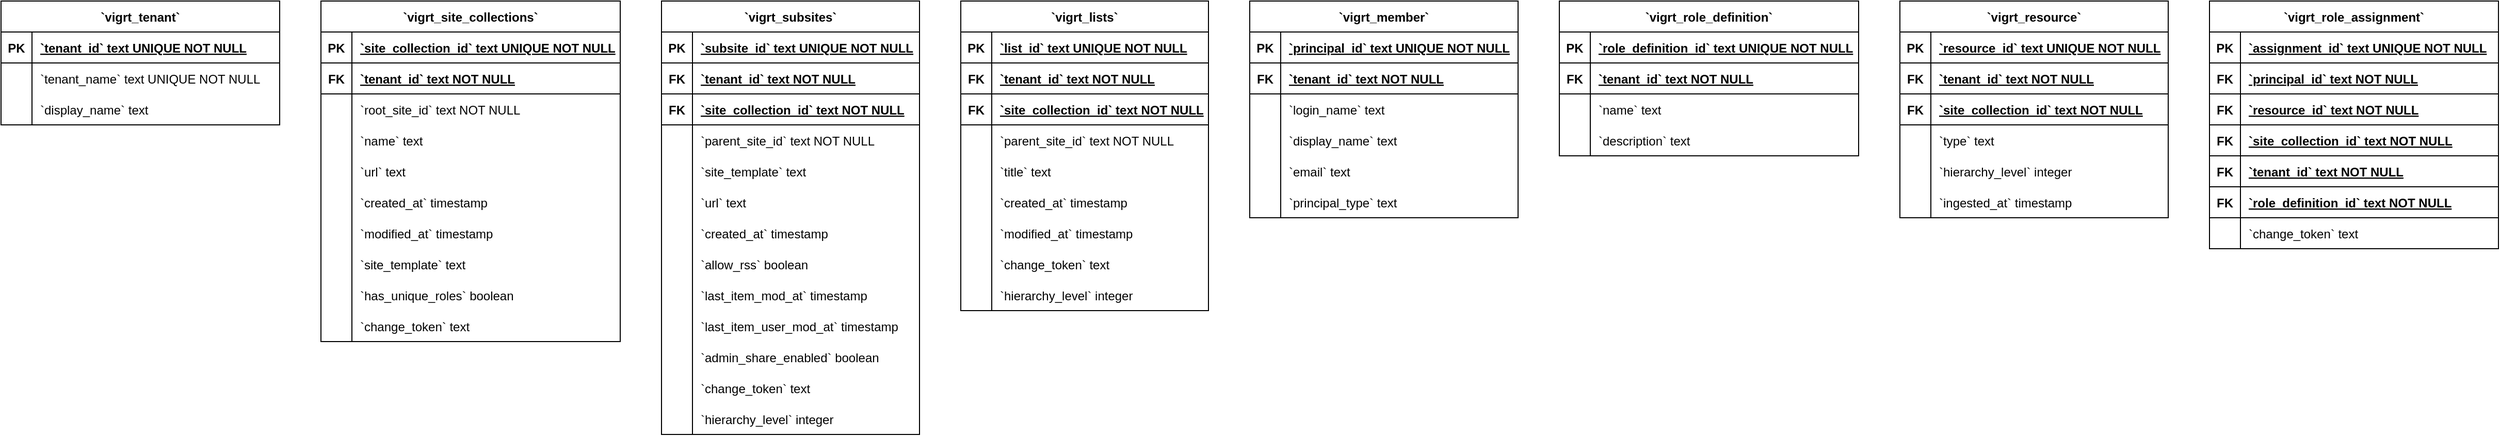 <mxfile version="26.2.14">
  <diagram name="Page-1" id="5TL2Iu8hHKP0Xr8N6Fpw">
    <mxGraphModel grid="1" page="1" gridSize="10" guides="1" tooltips="1" connect="1" arrows="1" fold="1" pageScale="1" pageWidth="850" pageHeight="1100" math="0" shadow="0">
      <root>
        <mxCell id="0" />
        <mxCell id="1" parent="0" />
        <mxCell id="I-fMSqEDQPQUrHIoxO1d-1" value="`vigrt_tenant`" style="shape=table;startSize=30;container=1;collapsible=1;childLayout=tableLayout;fixedRows=1;rowLines=0;fontStyle=1;align=center;resizeLast=1;" vertex="1" parent="1">
          <mxGeometry x="-800" y="-420" width="270" height="120" as="geometry" />
        </mxCell>
        <mxCell id="I-fMSqEDQPQUrHIoxO1d-2" value="" style="shape=tableRow;horizontal=0;startSize=0;swimlaneHead=0;swimlaneBody=0;fillColor=none;collapsible=0;dropTarget=0;points=[[0,0.5],[1,0.5]];portConstraint=eastwest;strokeColor=inherit;top=0;left=0;right=0;bottom=1;" vertex="1" parent="I-fMSqEDQPQUrHIoxO1d-1">
          <mxGeometry y="30" width="270" height="30" as="geometry" />
        </mxCell>
        <mxCell id="I-fMSqEDQPQUrHIoxO1d-3" value="PK" style="shape=partialRectangle;overflow=hidden;connectable=0;fillColor=none;strokeColor=inherit;top=0;left=0;bottom=0;right=0;fontStyle=1;" vertex="1" parent="I-fMSqEDQPQUrHIoxO1d-2">
          <mxGeometry width="30" height="30" as="geometry">
            <mxRectangle width="30" height="30" as="alternateBounds" />
          </mxGeometry>
        </mxCell>
        <mxCell id="I-fMSqEDQPQUrHIoxO1d-4" value="`tenant_id` text UNIQUE  NOT NULL" style="shape=partialRectangle;overflow=hidden;connectable=0;fillColor=none;align=left;strokeColor=inherit;top=0;left=0;bottom=0;right=0;spacingLeft=6;fontStyle=5;" vertex="1" parent="I-fMSqEDQPQUrHIoxO1d-2">
          <mxGeometry x="30" width="240" height="30" as="geometry">
            <mxRectangle width="240" height="30" as="alternateBounds" />
          </mxGeometry>
        </mxCell>
        <mxCell id="I-fMSqEDQPQUrHIoxO1d-5" value="" style="shape=tableRow;horizontal=0;startSize=0;swimlaneHead=0;swimlaneBody=0;fillColor=none;collapsible=0;dropTarget=0;points=[[0,0.5],[1,0.5]];portConstraint=eastwest;strokeColor=inherit;top=0;left=0;right=0;bottom=0;" vertex="1" parent="I-fMSqEDQPQUrHIoxO1d-1">
          <mxGeometry y="60" width="270" height="30" as="geometry" />
        </mxCell>
        <mxCell id="I-fMSqEDQPQUrHIoxO1d-6" value="" style="shape=partialRectangle;overflow=hidden;connectable=0;fillColor=none;strokeColor=inherit;top=0;left=0;bottom=0;right=0;" vertex="1" parent="I-fMSqEDQPQUrHIoxO1d-5">
          <mxGeometry width="30" height="30" as="geometry">
            <mxRectangle width="30" height="30" as="alternateBounds" />
          </mxGeometry>
        </mxCell>
        <mxCell id="I-fMSqEDQPQUrHIoxO1d-7" value="`tenant_name` text UNIQUE NOT NULL" style="shape=partialRectangle;overflow=hidden;connectable=0;fillColor=none;align=left;strokeColor=inherit;top=0;left=0;bottom=0;right=0;spacingLeft=6;" vertex="1" parent="I-fMSqEDQPQUrHIoxO1d-5">
          <mxGeometry x="30" width="240" height="30" as="geometry">
            <mxRectangle width="240" height="30" as="alternateBounds" />
          </mxGeometry>
        </mxCell>
        <mxCell id="I-fMSqEDQPQUrHIoxO1d-8" value="" style="shape=tableRow;horizontal=0;startSize=0;swimlaneHead=0;swimlaneBody=0;fillColor=none;collapsible=0;dropTarget=0;points=[[0,0.5],[1,0.5]];portConstraint=eastwest;strokeColor=inherit;top=0;left=0;right=0;bottom=0;" vertex="1" parent="I-fMSqEDQPQUrHIoxO1d-1">
          <mxGeometry y="90" width="270" height="30" as="geometry" />
        </mxCell>
        <mxCell id="I-fMSqEDQPQUrHIoxO1d-9" value="" style="shape=partialRectangle;overflow=hidden;connectable=0;fillColor=none;strokeColor=inherit;top=0;left=0;bottom=0;right=0;" vertex="1" parent="I-fMSqEDQPQUrHIoxO1d-8">
          <mxGeometry width="30" height="30" as="geometry">
            <mxRectangle width="30" height="30" as="alternateBounds" />
          </mxGeometry>
        </mxCell>
        <mxCell id="I-fMSqEDQPQUrHIoxO1d-10" value="`display_name` text" style="shape=partialRectangle;overflow=hidden;connectable=0;fillColor=none;align=left;strokeColor=inherit;top=0;left=0;bottom=0;right=0;spacingLeft=6;" vertex="1" parent="I-fMSqEDQPQUrHIoxO1d-8">
          <mxGeometry x="30" width="240" height="30" as="geometry">
            <mxRectangle width="240" height="30" as="alternateBounds" />
          </mxGeometry>
        </mxCell>
        <mxCell id="I-fMSqEDQPQUrHIoxO1d-11" value="`vigrt_site_collections`" style="shape=table;startSize=30;container=1;collapsible=1;childLayout=tableLayout;fixedRows=1;rowLines=0;fontStyle=1;align=center;resizeLast=1;" vertex="1" parent="1">
          <mxGeometry x="-490" y="-420" width="290" height="330" as="geometry" />
        </mxCell>
        <mxCell id="I-fMSqEDQPQUrHIoxO1d-12" value="" style="shape=tableRow;horizontal=0;startSize=0;swimlaneHead=0;swimlaneBody=0;fillColor=none;collapsible=0;dropTarget=0;points=[[0,0.5],[1,0.5]];portConstraint=eastwest;strokeColor=inherit;top=0;left=0;right=0;bottom=1;" vertex="1" parent="I-fMSqEDQPQUrHIoxO1d-11">
          <mxGeometry y="30" width="290" height="30" as="geometry" />
        </mxCell>
        <mxCell id="I-fMSqEDQPQUrHIoxO1d-13" value="PK" style="shape=partialRectangle;overflow=hidden;connectable=0;fillColor=none;strokeColor=inherit;top=0;left=0;bottom=0;right=0;fontStyle=1;" vertex="1" parent="I-fMSqEDQPQUrHIoxO1d-12">
          <mxGeometry width="30" height="30" as="geometry">
            <mxRectangle width="30" height="30" as="alternateBounds" />
          </mxGeometry>
        </mxCell>
        <mxCell id="I-fMSqEDQPQUrHIoxO1d-14" value="`site_collection_id` text UNIQUE NOT NULL" style="shape=partialRectangle;overflow=hidden;connectable=0;fillColor=none;align=left;strokeColor=inherit;top=0;left=0;bottom=0;right=0;spacingLeft=6;fontStyle=5;" vertex="1" parent="I-fMSqEDQPQUrHIoxO1d-12">
          <mxGeometry x="30" width="260" height="30" as="geometry">
            <mxRectangle width="260" height="30" as="alternateBounds" />
          </mxGeometry>
        </mxCell>
        <mxCell id="I-fMSqEDQPQUrHIoxO1d-15" value="" style="shape=tableRow;horizontal=0;startSize=0;swimlaneHead=0;swimlaneBody=0;fillColor=none;collapsible=0;dropTarget=0;points=[[0,0.5],[1,0.5]];portConstraint=eastwest;strokeColor=inherit;top=0;left=0;right=0;bottom=1;" vertex="1" parent="I-fMSqEDQPQUrHIoxO1d-11">
          <mxGeometry y="60" width="290" height="30" as="geometry" />
        </mxCell>
        <mxCell id="I-fMSqEDQPQUrHIoxO1d-16" value="FK" style="shape=partialRectangle;overflow=hidden;connectable=0;fillColor=none;strokeColor=inherit;top=0;left=0;bottom=0;right=0;fontStyle=1;" vertex="1" parent="I-fMSqEDQPQUrHIoxO1d-15">
          <mxGeometry width="30" height="30" as="geometry">
            <mxRectangle width="30" height="30" as="alternateBounds" />
          </mxGeometry>
        </mxCell>
        <mxCell id="I-fMSqEDQPQUrHIoxO1d-17" value="`tenant_id` text NOT NULL" style="shape=partialRectangle;overflow=hidden;connectable=0;fillColor=none;align=left;strokeColor=inherit;top=0;left=0;bottom=0;right=0;spacingLeft=6;fontStyle=5;" vertex="1" parent="I-fMSqEDQPQUrHIoxO1d-15">
          <mxGeometry x="30" width="260" height="30" as="geometry">
            <mxRectangle width="260" height="30" as="alternateBounds" />
          </mxGeometry>
        </mxCell>
        <mxCell id="I-fMSqEDQPQUrHIoxO1d-18" value="" style="shape=tableRow;horizontal=0;startSize=0;swimlaneHead=0;swimlaneBody=0;fillColor=none;collapsible=0;dropTarget=0;points=[[0,0.5],[1,0.5]];portConstraint=eastwest;strokeColor=inherit;top=0;left=0;right=0;bottom=0;" vertex="1" parent="I-fMSqEDQPQUrHIoxO1d-11">
          <mxGeometry y="90" width="290" height="30" as="geometry" />
        </mxCell>
        <mxCell id="I-fMSqEDQPQUrHIoxO1d-19" value="" style="shape=partialRectangle;overflow=hidden;connectable=0;fillColor=none;strokeColor=inherit;top=0;left=0;bottom=0;right=0;" vertex="1" parent="I-fMSqEDQPQUrHIoxO1d-18">
          <mxGeometry width="30" height="30" as="geometry">
            <mxRectangle width="30" height="30" as="alternateBounds" />
          </mxGeometry>
        </mxCell>
        <mxCell id="I-fMSqEDQPQUrHIoxO1d-20" value="`root_site_id` text NOT NULL" style="shape=partialRectangle;overflow=hidden;connectable=0;fillColor=none;align=left;strokeColor=inherit;top=0;left=0;bottom=0;right=0;spacingLeft=6;" vertex="1" parent="I-fMSqEDQPQUrHIoxO1d-18">
          <mxGeometry x="30" width="260" height="30" as="geometry">
            <mxRectangle width="260" height="30" as="alternateBounds" />
          </mxGeometry>
        </mxCell>
        <mxCell id="I-fMSqEDQPQUrHIoxO1d-21" value="" style="shape=tableRow;horizontal=0;startSize=0;swimlaneHead=0;swimlaneBody=0;fillColor=none;collapsible=0;dropTarget=0;points=[[0,0.5],[1,0.5]];portConstraint=eastwest;strokeColor=inherit;top=0;left=0;right=0;bottom=0;" vertex="1" parent="I-fMSqEDQPQUrHIoxO1d-11">
          <mxGeometry y="120" width="290" height="30" as="geometry" />
        </mxCell>
        <mxCell id="I-fMSqEDQPQUrHIoxO1d-22" value="" style="shape=partialRectangle;overflow=hidden;connectable=0;fillColor=none;strokeColor=inherit;top=0;left=0;bottom=0;right=0;" vertex="1" parent="I-fMSqEDQPQUrHIoxO1d-21">
          <mxGeometry width="30" height="30" as="geometry">
            <mxRectangle width="30" height="30" as="alternateBounds" />
          </mxGeometry>
        </mxCell>
        <mxCell id="I-fMSqEDQPQUrHIoxO1d-23" value="`name` text" style="shape=partialRectangle;overflow=hidden;connectable=0;fillColor=none;align=left;strokeColor=inherit;top=0;left=0;bottom=0;right=0;spacingLeft=6;" vertex="1" parent="I-fMSqEDQPQUrHIoxO1d-21">
          <mxGeometry x="30" width="260" height="30" as="geometry">
            <mxRectangle width="260" height="30" as="alternateBounds" />
          </mxGeometry>
        </mxCell>
        <mxCell id="I-fMSqEDQPQUrHIoxO1d-24" value="" style="shape=tableRow;horizontal=0;startSize=0;swimlaneHead=0;swimlaneBody=0;fillColor=none;collapsible=0;dropTarget=0;points=[[0,0.5],[1,0.5]];portConstraint=eastwest;strokeColor=inherit;top=0;left=0;right=0;bottom=0;" vertex="1" parent="I-fMSqEDQPQUrHIoxO1d-11">
          <mxGeometry y="150" width="290" height="30" as="geometry" />
        </mxCell>
        <mxCell id="I-fMSqEDQPQUrHIoxO1d-25" value="" style="shape=partialRectangle;overflow=hidden;connectable=0;fillColor=none;strokeColor=inherit;top=0;left=0;bottom=0;right=0;" vertex="1" parent="I-fMSqEDQPQUrHIoxO1d-24">
          <mxGeometry width="30" height="30" as="geometry">
            <mxRectangle width="30" height="30" as="alternateBounds" />
          </mxGeometry>
        </mxCell>
        <mxCell id="I-fMSqEDQPQUrHIoxO1d-26" value="`url` text" style="shape=partialRectangle;overflow=hidden;connectable=0;fillColor=none;align=left;strokeColor=inherit;top=0;left=0;bottom=0;right=0;spacingLeft=6;" vertex="1" parent="I-fMSqEDQPQUrHIoxO1d-24">
          <mxGeometry x="30" width="260" height="30" as="geometry">
            <mxRectangle width="260" height="30" as="alternateBounds" />
          </mxGeometry>
        </mxCell>
        <mxCell id="I-fMSqEDQPQUrHIoxO1d-27" value="" style="shape=tableRow;horizontal=0;startSize=0;swimlaneHead=0;swimlaneBody=0;fillColor=none;collapsible=0;dropTarget=0;points=[[0,0.5],[1,0.5]];portConstraint=eastwest;strokeColor=inherit;top=0;left=0;right=0;bottom=0;" vertex="1" parent="I-fMSqEDQPQUrHIoxO1d-11">
          <mxGeometry y="180" width="290" height="30" as="geometry" />
        </mxCell>
        <mxCell id="I-fMSqEDQPQUrHIoxO1d-28" value="" style="shape=partialRectangle;overflow=hidden;connectable=0;fillColor=none;strokeColor=inherit;top=0;left=0;bottom=0;right=0;" vertex="1" parent="I-fMSqEDQPQUrHIoxO1d-27">
          <mxGeometry width="30" height="30" as="geometry">
            <mxRectangle width="30" height="30" as="alternateBounds" />
          </mxGeometry>
        </mxCell>
        <mxCell id="I-fMSqEDQPQUrHIoxO1d-29" value="`created_at` timestamp" style="shape=partialRectangle;overflow=hidden;connectable=0;fillColor=none;align=left;strokeColor=inherit;top=0;left=0;bottom=0;right=0;spacingLeft=6;" vertex="1" parent="I-fMSqEDQPQUrHIoxO1d-27">
          <mxGeometry x="30" width="260" height="30" as="geometry">
            <mxRectangle width="260" height="30" as="alternateBounds" />
          </mxGeometry>
        </mxCell>
        <mxCell id="I-fMSqEDQPQUrHIoxO1d-30" value="" style="shape=tableRow;horizontal=0;startSize=0;swimlaneHead=0;swimlaneBody=0;fillColor=none;collapsible=0;dropTarget=0;points=[[0,0.5],[1,0.5]];portConstraint=eastwest;strokeColor=inherit;top=0;left=0;right=0;bottom=0;" vertex="1" parent="I-fMSqEDQPQUrHIoxO1d-11">
          <mxGeometry y="210" width="290" height="30" as="geometry" />
        </mxCell>
        <mxCell id="I-fMSqEDQPQUrHIoxO1d-31" value="" style="shape=partialRectangle;overflow=hidden;connectable=0;fillColor=none;strokeColor=inherit;top=0;left=0;bottom=0;right=0;" vertex="1" parent="I-fMSqEDQPQUrHIoxO1d-30">
          <mxGeometry width="30" height="30" as="geometry">
            <mxRectangle width="30" height="30" as="alternateBounds" />
          </mxGeometry>
        </mxCell>
        <mxCell id="I-fMSqEDQPQUrHIoxO1d-32" value="`modified_at` timestamp" style="shape=partialRectangle;overflow=hidden;connectable=0;fillColor=none;align=left;strokeColor=inherit;top=0;left=0;bottom=0;right=0;spacingLeft=6;" vertex="1" parent="I-fMSqEDQPQUrHIoxO1d-30">
          <mxGeometry x="30" width="260" height="30" as="geometry">
            <mxRectangle width="260" height="30" as="alternateBounds" />
          </mxGeometry>
        </mxCell>
        <mxCell id="I-fMSqEDQPQUrHIoxO1d-33" value="" style="shape=tableRow;horizontal=0;startSize=0;swimlaneHead=0;swimlaneBody=0;fillColor=none;collapsible=0;dropTarget=0;points=[[0,0.5],[1,0.5]];portConstraint=eastwest;strokeColor=inherit;top=0;left=0;right=0;bottom=0;" vertex="1" parent="I-fMSqEDQPQUrHIoxO1d-11">
          <mxGeometry y="240" width="290" height="30" as="geometry" />
        </mxCell>
        <mxCell id="I-fMSqEDQPQUrHIoxO1d-34" value="" style="shape=partialRectangle;overflow=hidden;connectable=0;fillColor=none;strokeColor=inherit;top=0;left=0;bottom=0;right=0;" vertex="1" parent="I-fMSqEDQPQUrHIoxO1d-33">
          <mxGeometry width="30" height="30" as="geometry">
            <mxRectangle width="30" height="30" as="alternateBounds" />
          </mxGeometry>
        </mxCell>
        <mxCell id="I-fMSqEDQPQUrHIoxO1d-35" value="`site_template` text" style="shape=partialRectangle;overflow=hidden;connectable=0;fillColor=none;align=left;strokeColor=inherit;top=0;left=0;bottom=0;right=0;spacingLeft=6;" vertex="1" parent="I-fMSqEDQPQUrHIoxO1d-33">
          <mxGeometry x="30" width="260" height="30" as="geometry">
            <mxRectangle width="260" height="30" as="alternateBounds" />
          </mxGeometry>
        </mxCell>
        <mxCell id="I-fMSqEDQPQUrHIoxO1d-36" value="" style="shape=tableRow;horizontal=0;startSize=0;swimlaneHead=0;swimlaneBody=0;fillColor=none;collapsible=0;dropTarget=0;points=[[0,0.5],[1,0.5]];portConstraint=eastwest;strokeColor=inherit;top=0;left=0;right=0;bottom=0;" vertex="1" parent="I-fMSqEDQPQUrHIoxO1d-11">
          <mxGeometry y="270" width="290" height="30" as="geometry" />
        </mxCell>
        <mxCell id="I-fMSqEDQPQUrHIoxO1d-37" value="" style="shape=partialRectangle;overflow=hidden;connectable=0;fillColor=none;strokeColor=inherit;top=0;left=0;bottom=0;right=0;" vertex="1" parent="I-fMSqEDQPQUrHIoxO1d-36">
          <mxGeometry width="30" height="30" as="geometry">
            <mxRectangle width="30" height="30" as="alternateBounds" />
          </mxGeometry>
        </mxCell>
        <mxCell id="I-fMSqEDQPQUrHIoxO1d-38" value="`has_unique_roles` boolean" style="shape=partialRectangle;overflow=hidden;connectable=0;fillColor=none;align=left;strokeColor=inherit;top=0;left=0;bottom=0;right=0;spacingLeft=6;" vertex="1" parent="I-fMSqEDQPQUrHIoxO1d-36">
          <mxGeometry x="30" width="260" height="30" as="geometry">
            <mxRectangle width="260" height="30" as="alternateBounds" />
          </mxGeometry>
        </mxCell>
        <mxCell id="I-fMSqEDQPQUrHIoxO1d-39" value="" style="shape=tableRow;horizontal=0;startSize=0;swimlaneHead=0;swimlaneBody=0;fillColor=none;collapsible=0;dropTarget=0;points=[[0,0.5],[1,0.5]];portConstraint=eastwest;strokeColor=inherit;top=0;left=0;right=0;bottom=0;" vertex="1" parent="I-fMSqEDQPQUrHIoxO1d-11">
          <mxGeometry y="300" width="290" height="30" as="geometry" />
        </mxCell>
        <mxCell id="I-fMSqEDQPQUrHIoxO1d-40" value="" style="shape=partialRectangle;overflow=hidden;connectable=0;fillColor=none;strokeColor=inherit;top=0;left=0;bottom=0;right=0;" vertex="1" parent="I-fMSqEDQPQUrHIoxO1d-39">
          <mxGeometry width="30" height="30" as="geometry">
            <mxRectangle width="30" height="30" as="alternateBounds" />
          </mxGeometry>
        </mxCell>
        <mxCell id="I-fMSqEDQPQUrHIoxO1d-41" value="`change_token` text" style="shape=partialRectangle;overflow=hidden;connectable=0;fillColor=none;align=left;strokeColor=inherit;top=0;left=0;bottom=0;right=0;spacingLeft=6;" vertex="1" parent="I-fMSqEDQPQUrHIoxO1d-39">
          <mxGeometry x="30" width="260" height="30" as="geometry">
            <mxRectangle width="260" height="30" as="alternateBounds" />
          </mxGeometry>
        </mxCell>
        <mxCell id="I-fMSqEDQPQUrHIoxO1d-42" value="`vigrt_subsites`" style="shape=table;startSize=30;container=1;collapsible=1;childLayout=tableLayout;fixedRows=1;rowLines=0;fontStyle=1;align=center;resizeLast=1;" vertex="1" parent="1">
          <mxGeometry x="-160" y="-420" width="250" height="420" as="geometry" />
        </mxCell>
        <mxCell id="I-fMSqEDQPQUrHIoxO1d-43" value="" style="shape=tableRow;horizontal=0;startSize=0;swimlaneHead=0;swimlaneBody=0;fillColor=none;collapsible=0;dropTarget=0;points=[[0,0.5],[1,0.5]];portConstraint=eastwest;strokeColor=inherit;top=0;left=0;right=0;bottom=1;" vertex="1" parent="I-fMSqEDQPQUrHIoxO1d-42">
          <mxGeometry y="30" width="250" height="30" as="geometry" />
        </mxCell>
        <mxCell id="I-fMSqEDQPQUrHIoxO1d-44" value="PK" style="shape=partialRectangle;overflow=hidden;connectable=0;fillColor=none;strokeColor=inherit;top=0;left=0;bottom=0;right=0;fontStyle=1;" vertex="1" parent="I-fMSqEDQPQUrHIoxO1d-43">
          <mxGeometry width="30" height="30" as="geometry">
            <mxRectangle width="30" height="30" as="alternateBounds" />
          </mxGeometry>
        </mxCell>
        <mxCell id="I-fMSqEDQPQUrHIoxO1d-45" value="`subsite_id` text UNIQUE NOT NULL" style="shape=partialRectangle;overflow=hidden;connectable=0;fillColor=none;align=left;strokeColor=inherit;top=0;left=0;bottom=0;right=0;spacingLeft=6;fontStyle=5;" vertex="1" parent="I-fMSqEDQPQUrHIoxO1d-43">
          <mxGeometry x="30" width="220" height="30" as="geometry">
            <mxRectangle width="220" height="30" as="alternateBounds" />
          </mxGeometry>
        </mxCell>
        <mxCell id="I-fMSqEDQPQUrHIoxO1d-46" value="" style="shape=tableRow;horizontal=0;startSize=0;swimlaneHead=0;swimlaneBody=0;fillColor=none;collapsible=0;dropTarget=0;points=[[0,0.5],[1,0.5]];portConstraint=eastwest;strokeColor=inherit;top=0;left=0;right=0;bottom=1;" vertex="1" parent="I-fMSqEDQPQUrHIoxO1d-42">
          <mxGeometry y="60" width="250" height="30" as="geometry" />
        </mxCell>
        <mxCell id="I-fMSqEDQPQUrHIoxO1d-47" value="FK" style="shape=partialRectangle;overflow=hidden;connectable=0;fillColor=none;strokeColor=inherit;top=0;left=0;bottom=0;right=0;fontStyle=1;" vertex="1" parent="I-fMSqEDQPQUrHIoxO1d-46">
          <mxGeometry width="30" height="30" as="geometry">
            <mxRectangle width="30" height="30" as="alternateBounds" />
          </mxGeometry>
        </mxCell>
        <mxCell id="I-fMSqEDQPQUrHIoxO1d-48" value="`tenant_id` text NOT NULL" style="shape=partialRectangle;overflow=hidden;connectable=0;fillColor=none;align=left;strokeColor=inherit;top=0;left=0;bottom=0;right=0;spacingLeft=6;fontStyle=5;" vertex="1" parent="I-fMSqEDQPQUrHIoxO1d-46">
          <mxGeometry x="30" width="220" height="30" as="geometry">
            <mxRectangle width="220" height="30" as="alternateBounds" />
          </mxGeometry>
        </mxCell>
        <mxCell id="I-fMSqEDQPQUrHIoxO1d-49" value="" style="shape=tableRow;horizontal=0;startSize=0;swimlaneHead=0;swimlaneBody=0;fillColor=none;collapsible=0;dropTarget=0;points=[[0,0.5],[1,0.5]];portConstraint=eastwest;strokeColor=inherit;top=0;left=0;right=0;bottom=1;" vertex="1" parent="I-fMSqEDQPQUrHIoxO1d-42">
          <mxGeometry y="90" width="250" height="30" as="geometry" />
        </mxCell>
        <mxCell id="I-fMSqEDQPQUrHIoxO1d-50" value="FK" style="shape=partialRectangle;overflow=hidden;connectable=0;fillColor=none;strokeColor=inherit;top=0;left=0;bottom=0;right=0;fontStyle=1;" vertex="1" parent="I-fMSqEDQPQUrHIoxO1d-49">
          <mxGeometry width="30" height="30" as="geometry">
            <mxRectangle width="30" height="30" as="alternateBounds" />
          </mxGeometry>
        </mxCell>
        <mxCell id="I-fMSqEDQPQUrHIoxO1d-51" value="`site_collection_id` text NOT NULL" style="shape=partialRectangle;overflow=hidden;connectable=0;fillColor=none;align=left;strokeColor=inherit;top=0;left=0;bottom=0;right=0;spacingLeft=6;fontStyle=5;" vertex="1" parent="I-fMSqEDQPQUrHIoxO1d-49">
          <mxGeometry x="30" width="220" height="30" as="geometry">
            <mxRectangle width="220" height="30" as="alternateBounds" />
          </mxGeometry>
        </mxCell>
        <mxCell id="I-fMSqEDQPQUrHIoxO1d-52" value="" style="shape=tableRow;horizontal=0;startSize=0;swimlaneHead=0;swimlaneBody=0;fillColor=none;collapsible=0;dropTarget=0;points=[[0,0.5],[1,0.5]];portConstraint=eastwest;strokeColor=inherit;top=0;left=0;right=0;bottom=0;" vertex="1" parent="I-fMSqEDQPQUrHIoxO1d-42">
          <mxGeometry y="120" width="250" height="30" as="geometry" />
        </mxCell>
        <mxCell id="I-fMSqEDQPQUrHIoxO1d-53" value="" style="shape=partialRectangle;overflow=hidden;connectable=0;fillColor=none;strokeColor=inherit;top=0;left=0;bottom=0;right=0;" vertex="1" parent="I-fMSqEDQPQUrHIoxO1d-52">
          <mxGeometry width="30" height="30" as="geometry">
            <mxRectangle width="30" height="30" as="alternateBounds" />
          </mxGeometry>
        </mxCell>
        <mxCell id="I-fMSqEDQPQUrHIoxO1d-54" value="`parent_site_id` text NOT NULL" style="shape=partialRectangle;overflow=hidden;connectable=0;fillColor=none;align=left;strokeColor=inherit;top=0;left=0;bottom=0;right=0;spacingLeft=6;" vertex="1" parent="I-fMSqEDQPQUrHIoxO1d-52">
          <mxGeometry x="30" width="220" height="30" as="geometry">
            <mxRectangle width="220" height="30" as="alternateBounds" />
          </mxGeometry>
        </mxCell>
        <mxCell id="I-fMSqEDQPQUrHIoxO1d-55" value="" style="shape=tableRow;horizontal=0;startSize=0;swimlaneHead=0;swimlaneBody=0;fillColor=none;collapsible=0;dropTarget=0;points=[[0,0.5],[1,0.5]];portConstraint=eastwest;strokeColor=inherit;top=0;left=0;right=0;bottom=0;" vertex="1" parent="I-fMSqEDQPQUrHIoxO1d-42">
          <mxGeometry y="150" width="250" height="30" as="geometry" />
        </mxCell>
        <mxCell id="I-fMSqEDQPQUrHIoxO1d-56" value="" style="shape=partialRectangle;overflow=hidden;connectable=0;fillColor=none;strokeColor=inherit;top=0;left=0;bottom=0;right=0;" vertex="1" parent="I-fMSqEDQPQUrHIoxO1d-55">
          <mxGeometry width="30" height="30" as="geometry">
            <mxRectangle width="30" height="30" as="alternateBounds" />
          </mxGeometry>
        </mxCell>
        <mxCell id="I-fMSqEDQPQUrHIoxO1d-57" value="`site_template` text" style="shape=partialRectangle;overflow=hidden;connectable=0;fillColor=none;align=left;strokeColor=inherit;top=0;left=0;bottom=0;right=0;spacingLeft=6;" vertex="1" parent="I-fMSqEDQPQUrHIoxO1d-55">
          <mxGeometry x="30" width="220" height="30" as="geometry">
            <mxRectangle width="220" height="30" as="alternateBounds" />
          </mxGeometry>
        </mxCell>
        <mxCell id="I-fMSqEDQPQUrHIoxO1d-58" value="" style="shape=tableRow;horizontal=0;startSize=0;swimlaneHead=0;swimlaneBody=0;fillColor=none;collapsible=0;dropTarget=0;points=[[0,0.5],[1,0.5]];portConstraint=eastwest;strokeColor=inherit;top=0;left=0;right=0;bottom=0;" vertex="1" parent="I-fMSqEDQPQUrHIoxO1d-42">
          <mxGeometry y="180" width="250" height="30" as="geometry" />
        </mxCell>
        <mxCell id="I-fMSqEDQPQUrHIoxO1d-59" value="" style="shape=partialRectangle;overflow=hidden;connectable=0;fillColor=none;strokeColor=inherit;top=0;left=0;bottom=0;right=0;" vertex="1" parent="I-fMSqEDQPQUrHIoxO1d-58">
          <mxGeometry width="30" height="30" as="geometry">
            <mxRectangle width="30" height="30" as="alternateBounds" />
          </mxGeometry>
        </mxCell>
        <mxCell id="I-fMSqEDQPQUrHIoxO1d-60" value="`url` text" style="shape=partialRectangle;overflow=hidden;connectable=0;fillColor=none;align=left;strokeColor=inherit;top=0;left=0;bottom=0;right=0;spacingLeft=6;" vertex="1" parent="I-fMSqEDQPQUrHIoxO1d-58">
          <mxGeometry x="30" width="220" height="30" as="geometry">
            <mxRectangle width="220" height="30" as="alternateBounds" />
          </mxGeometry>
        </mxCell>
        <mxCell id="I-fMSqEDQPQUrHIoxO1d-61" value="" style="shape=tableRow;horizontal=0;startSize=0;swimlaneHead=0;swimlaneBody=0;fillColor=none;collapsible=0;dropTarget=0;points=[[0,0.5],[1,0.5]];portConstraint=eastwest;strokeColor=inherit;top=0;left=0;right=0;bottom=0;" vertex="1" parent="I-fMSqEDQPQUrHIoxO1d-42">
          <mxGeometry y="210" width="250" height="30" as="geometry" />
        </mxCell>
        <mxCell id="I-fMSqEDQPQUrHIoxO1d-62" value="" style="shape=partialRectangle;overflow=hidden;connectable=0;fillColor=none;strokeColor=inherit;top=0;left=0;bottom=0;right=0;" vertex="1" parent="I-fMSqEDQPQUrHIoxO1d-61">
          <mxGeometry width="30" height="30" as="geometry">
            <mxRectangle width="30" height="30" as="alternateBounds" />
          </mxGeometry>
        </mxCell>
        <mxCell id="I-fMSqEDQPQUrHIoxO1d-63" value="`created_at` timestamp" style="shape=partialRectangle;overflow=hidden;connectable=0;fillColor=none;align=left;strokeColor=inherit;top=0;left=0;bottom=0;right=0;spacingLeft=6;" vertex="1" parent="I-fMSqEDQPQUrHIoxO1d-61">
          <mxGeometry x="30" width="220" height="30" as="geometry">
            <mxRectangle width="220" height="30" as="alternateBounds" />
          </mxGeometry>
        </mxCell>
        <mxCell id="I-fMSqEDQPQUrHIoxO1d-64" value="" style="shape=tableRow;horizontal=0;startSize=0;swimlaneHead=0;swimlaneBody=0;fillColor=none;collapsible=0;dropTarget=0;points=[[0,0.5],[1,0.5]];portConstraint=eastwest;strokeColor=inherit;top=0;left=0;right=0;bottom=0;" vertex="1" parent="I-fMSqEDQPQUrHIoxO1d-42">
          <mxGeometry y="240" width="250" height="30" as="geometry" />
        </mxCell>
        <mxCell id="I-fMSqEDQPQUrHIoxO1d-65" value="" style="shape=partialRectangle;overflow=hidden;connectable=0;fillColor=none;strokeColor=inherit;top=0;left=0;bottom=0;right=0;" vertex="1" parent="I-fMSqEDQPQUrHIoxO1d-64">
          <mxGeometry width="30" height="30" as="geometry">
            <mxRectangle width="30" height="30" as="alternateBounds" />
          </mxGeometry>
        </mxCell>
        <mxCell id="I-fMSqEDQPQUrHIoxO1d-66" value="`allow_rss` boolean" style="shape=partialRectangle;overflow=hidden;connectable=0;fillColor=none;align=left;strokeColor=inherit;top=0;left=0;bottom=0;right=0;spacingLeft=6;" vertex="1" parent="I-fMSqEDQPQUrHIoxO1d-64">
          <mxGeometry x="30" width="220" height="30" as="geometry">
            <mxRectangle width="220" height="30" as="alternateBounds" />
          </mxGeometry>
        </mxCell>
        <mxCell id="I-fMSqEDQPQUrHIoxO1d-67" value="" style="shape=tableRow;horizontal=0;startSize=0;swimlaneHead=0;swimlaneBody=0;fillColor=none;collapsible=0;dropTarget=0;points=[[0,0.5],[1,0.5]];portConstraint=eastwest;strokeColor=inherit;top=0;left=0;right=0;bottom=0;" vertex="1" parent="I-fMSqEDQPQUrHIoxO1d-42">
          <mxGeometry y="270" width="250" height="30" as="geometry" />
        </mxCell>
        <mxCell id="I-fMSqEDQPQUrHIoxO1d-68" value="" style="shape=partialRectangle;overflow=hidden;connectable=0;fillColor=none;strokeColor=inherit;top=0;left=0;bottom=0;right=0;" vertex="1" parent="I-fMSqEDQPQUrHIoxO1d-67">
          <mxGeometry width="30" height="30" as="geometry">
            <mxRectangle width="30" height="30" as="alternateBounds" />
          </mxGeometry>
        </mxCell>
        <mxCell id="I-fMSqEDQPQUrHIoxO1d-69" value="`last_item_mod_at` timestamp" style="shape=partialRectangle;overflow=hidden;connectable=0;fillColor=none;align=left;strokeColor=inherit;top=0;left=0;bottom=0;right=0;spacingLeft=6;" vertex="1" parent="I-fMSqEDQPQUrHIoxO1d-67">
          <mxGeometry x="30" width="220" height="30" as="geometry">
            <mxRectangle width="220" height="30" as="alternateBounds" />
          </mxGeometry>
        </mxCell>
        <mxCell id="I-fMSqEDQPQUrHIoxO1d-70" value="" style="shape=tableRow;horizontal=0;startSize=0;swimlaneHead=0;swimlaneBody=0;fillColor=none;collapsible=0;dropTarget=0;points=[[0,0.5],[1,0.5]];portConstraint=eastwest;strokeColor=inherit;top=0;left=0;right=0;bottom=0;" vertex="1" parent="I-fMSqEDQPQUrHIoxO1d-42">
          <mxGeometry y="300" width="250" height="30" as="geometry" />
        </mxCell>
        <mxCell id="I-fMSqEDQPQUrHIoxO1d-71" value="" style="shape=partialRectangle;overflow=hidden;connectable=0;fillColor=none;strokeColor=inherit;top=0;left=0;bottom=0;right=0;" vertex="1" parent="I-fMSqEDQPQUrHIoxO1d-70">
          <mxGeometry width="30" height="30" as="geometry">
            <mxRectangle width="30" height="30" as="alternateBounds" />
          </mxGeometry>
        </mxCell>
        <mxCell id="I-fMSqEDQPQUrHIoxO1d-72" value="`last_item_user_mod_at` timestamp" style="shape=partialRectangle;overflow=hidden;connectable=0;fillColor=none;align=left;strokeColor=inherit;top=0;left=0;bottom=0;right=0;spacingLeft=6;" vertex="1" parent="I-fMSqEDQPQUrHIoxO1d-70">
          <mxGeometry x="30" width="220" height="30" as="geometry">
            <mxRectangle width="220" height="30" as="alternateBounds" />
          </mxGeometry>
        </mxCell>
        <mxCell id="I-fMSqEDQPQUrHIoxO1d-73" value="" style="shape=tableRow;horizontal=0;startSize=0;swimlaneHead=0;swimlaneBody=0;fillColor=none;collapsible=0;dropTarget=0;points=[[0,0.5],[1,0.5]];portConstraint=eastwest;strokeColor=inherit;top=0;left=0;right=0;bottom=0;" vertex="1" parent="I-fMSqEDQPQUrHIoxO1d-42">
          <mxGeometry y="330" width="250" height="30" as="geometry" />
        </mxCell>
        <mxCell id="I-fMSqEDQPQUrHIoxO1d-74" value="" style="shape=partialRectangle;overflow=hidden;connectable=0;fillColor=none;strokeColor=inherit;top=0;left=0;bottom=0;right=0;" vertex="1" parent="I-fMSqEDQPQUrHIoxO1d-73">
          <mxGeometry width="30" height="30" as="geometry">
            <mxRectangle width="30" height="30" as="alternateBounds" />
          </mxGeometry>
        </mxCell>
        <mxCell id="I-fMSqEDQPQUrHIoxO1d-75" value="`admin_share_enabled` boolean" style="shape=partialRectangle;overflow=hidden;connectable=0;fillColor=none;align=left;strokeColor=inherit;top=0;left=0;bottom=0;right=0;spacingLeft=6;" vertex="1" parent="I-fMSqEDQPQUrHIoxO1d-73">
          <mxGeometry x="30" width="220" height="30" as="geometry">
            <mxRectangle width="220" height="30" as="alternateBounds" />
          </mxGeometry>
        </mxCell>
        <mxCell id="I-fMSqEDQPQUrHIoxO1d-76" value="" style="shape=tableRow;horizontal=0;startSize=0;swimlaneHead=0;swimlaneBody=0;fillColor=none;collapsible=0;dropTarget=0;points=[[0,0.5],[1,0.5]];portConstraint=eastwest;strokeColor=inherit;top=0;left=0;right=0;bottom=0;" vertex="1" parent="I-fMSqEDQPQUrHIoxO1d-42">
          <mxGeometry y="360" width="250" height="30" as="geometry" />
        </mxCell>
        <mxCell id="I-fMSqEDQPQUrHIoxO1d-77" value="" style="shape=partialRectangle;overflow=hidden;connectable=0;fillColor=none;strokeColor=inherit;top=0;left=0;bottom=0;right=0;" vertex="1" parent="I-fMSqEDQPQUrHIoxO1d-76">
          <mxGeometry width="30" height="30" as="geometry">
            <mxRectangle width="30" height="30" as="alternateBounds" />
          </mxGeometry>
        </mxCell>
        <mxCell id="I-fMSqEDQPQUrHIoxO1d-78" value="`change_token` text" style="shape=partialRectangle;overflow=hidden;connectable=0;fillColor=none;align=left;strokeColor=inherit;top=0;left=0;bottom=0;right=0;spacingLeft=6;" vertex="1" parent="I-fMSqEDQPQUrHIoxO1d-76">
          <mxGeometry x="30" width="220" height="30" as="geometry">
            <mxRectangle width="220" height="30" as="alternateBounds" />
          </mxGeometry>
        </mxCell>
        <mxCell id="I-fMSqEDQPQUrHIoxO1d-79" value="" style="shape=tableRow;horizontal=0;startSize=0;swimlaneHead=0;swimlaneBody=0;fillColor=none;collapsible=0;dropTarget=0;points=[[0,0.5],[1,0.5]];portConstraint=eastwest;strokeColor=inherit;top=0;left=0;right=0;bottom=0;" vertex="1" parent="I-fMSqEDQPQUrHIoxO1d-42">
          <mxGeometry y="390" width="250" height="30" as="geometry" />
        </mxCell>
        <mxCell id="I-fMSqEDQPQUrHIoxO1d-80" value="" style="shape=partialRectangle;overflow=hidden;connectable=0;fillColor=none;strokeColor=inherit;top=0;left=0;bottom=0;right=0;" vertex="1" parent="I-fMSqEDQPQUrHIoxO1d-79">
          <mxGeometry width="30" height="30" as="geometry">
            <mxRectangle width="30" height="30" as="alternateBounds" />
          </mxGeometry>
        </mxCell>
        <mxCell id="I-fMSqEDQPQUrHIoxO1d-81" value="`hierarchy_level` integer" style="shape=partialRectangle;overflow=hidden;connectable=0;fillColor=none;align=left;strokeColor=inherit;top=0;left=0;bottom=0;right=0;spacingLeft=6;" vertex="1" parent="I-fMSqEDQPQUrHIoxO1d-79">
          <mxGeometry x="30" width="220" height="30" as="geometry">
            <mxRectangle width="220" height="30" as="alternateBounds" />
          </mxGeometry>
        </mxCell>
        <mxCell id="I-fMSqEDQPQUrHIoxO1d-82" value="`vigrt_lists`" style="shape=table;startSize=30;container=1;collapsible=1;childLayout=tableLayout;fixedRows=1;rowLines=0;fontStyle=1;align=center;resizeLast=1;" vertex="1" parent="1">
          <mxGeometry x="130" y="-420" width="240" height="300" as="geometry" />
        </mxCell>
        <mxCell id="I-fMSqEDQPQUrHIoxO1d-83" value="" style="shape=tableRow;horizontal=0;startSize=0;swimlaneHead=0;swimlaneBody=0;fillColor=none;collapsible=0;dropTarget=0;points=[[0,0.5],[1,0.5]];portConstraint=eastwest;strokeColor=inherit;top=0;left=0;right=0;bottom=1;" vertex="1" parent="I-fMSqEDQPQUrHIoxO1d-82">
          <mxGeometry y="30" width="240" height="30" as="geometry" />
        </mxCell>
        <mxCell id="I-fMSqEDQPQUrHIoxO1d-84" value="PK" style="shape=partialRectangle;overflow=hidden;connectable=0;fillColor=none;strokeColor=inherit;top=0;left=0;bottom=0;right=0;fontStyle=1;" vertex="1" parent="I-fMSqEDQPQUrHIoxO1d-83">
          <mxGeometry width="30" height="30" as="geometry">
            <mxRectangle width="30" height="30" as="alternateBounds" />
          </mxGeometry>
        </mxCell>
        <mxCell id="I-fMSqEDQPQUrHIoxO1d-85" value="`list_id` text UNIQUE NOT NULL" style="shape=partialRectangle;overflow=hidden;connectable=0;fillColor=none;align=left;strokeColor=inherit;top=0;left=0;bottom=0;right=0;spacingLeft=6;fontStyle=5;" vertex="1" parent="I-fMSqEDQPQUrHIoxO1d-83">
          <mxGeometry x="30" width="210" height="30" as="geometry">
            <mxRectangle width="210" height="30" as="alternateBounds" />
          </mxGeometry>
        </mxCell>
        <mxCell id="I-fMSqEDQPQUrHIoxO1d-86" value="" style="shape=tableRow;horizontal=0;startSize=0;swimlaneHead=0;swimlaneBody=0;fillColor=none;collapsible=0;dropTarget=0;points=[[0,0.5],[1,0.5]];portConstraint=eastwest;strokeColor=inherit;top=0;left=0;right=0;bottom=1;" vertex="1" parent="I-fMSqEDQPQUrHIoxO1d-82">
          <mxGeometry y="60" width="240" height="30" as="geometry" />
        </mxCell>
        <mxCell id="I-fMSqEDQPQUrHIoxO1d-87" value="FK" style="shape=partialRectangle;overflow=hidden;connectable=0;fillColor=none;strokeColor=inherit;top=0;left=0;bottom=0;right=0;fontStyle=1;" vertex="1" parent="I-fMSqEDQPQUrHIoxO1d-86">
          <mxGeometry width="30" height="30" as="geometry">
            <mxRectangle width="30" height="30" as="alternateBounds" />
          </mxGeometry>
        </mxCell>
        <mxCell id="I-fMSqEDQPQUrHIoxO1d-88" value="`tenant_id` text NOT NULL" style="shape=partialRectangle;overflow=hidden;connectable=0;fillColor=none;align=left;strokeColor=inherit;top=0;left=0;bottom=0;right=0;spacingLeft=6;fontStyle=5;" vertex="1" parent="I-fMSqEDQPQUrHIoxO1d-86">
          <mxGeometry x="30" width="210" height="30" as="geometry">
            <mxRectangle width="210" height="30" as="alternateBounds" />
          </mxGeometry>
        </mxCell>
        <mxCell id="I-fMSqEDQPQUrHIoxO1d-89" value="" style="shape=tableRow;horizontal=0;startSize=0;swimlaneHead=0;swimlaneBody=0;fillColor=none;collapsible=0;dropTarget=0;points=[[0,0.5],[1,0.5]];portConstraint=eastwest;strokeColor=inherit;top=0;left=0;right=0;bottom=1;" vertex="1" parent="I-fMSqEDQPQUrHIoxO1d-82">
          <mxGeometry y="90" width="240" height="30" as="geometry" />
        </mxCell>
        <mxCell id="I-fMSqEDQPQUrHIoxO1d-90" value="FK" style="shape=partialRectangle;overflow=hidden;connectable=0;fillColor=none;strokeColor=inherit;top=0;left=0;bottom=0;right=0;fontStyle=1;" vertex="1" parent="I-fMSqEDQPQUrHIoxO1d-89">
          <mxGeometry width="30" height="30" as="geometry">
            <mxRectangle width="30" height="30" as="alternateBounds" />
          </mxGeometry>
        </mxCell>
        <mxCell id="I-fMSqEDQPQUrHIoxO1d-91" value="`site_collection_id` text NOT NULL" style="shape=partialRectangle;overflow=hidden;connectable=0;fillColor=none;align=left;strokeColor=inherit;top=0;left=0;bottom=0;right=0;spacingLeft=6;fontStyle=5;" vertex="1" parent="I-fMSqEDQPQUrHIoxO1d-89">
          <mxGeometry x="30" width="210" height="30" as="geometry">
            <mxRectangle width="210" height="30" as="alternateBounds" />
          </mxGeometry>
        </mxCell>
        <mxCell id="I-fMSqEDQPQUrHIoxO1d-92" value="" style="shape=tableRow;horizontal=0;startSize=0;swimlaneHead=0;swimlaneBody=0;fillColor=none;collapsible=0;dropTarget=0;points=[[0,0.5],[1,0.5]];portConstraint=eastwest;strokeColor=inherit;top=0;left=0;right=0;bottom=0;" vertex="1" parent="I-fMSqEDQPQUrHIoxO1d-82">
          <mxGeometry y="120" width="240" height="30" as="geometry" />
        </mxCell>
        <mxCell id="I-fMSqEDQPQUrHIoxO1d-93" value="" style="shape=partialRectangle;overflow=hidden;connectable=0;fillColor=none;strokeColor=inherit;top=0;left=0;bottom=0;right=0;" vertex="1" parent="I-fMSqEDQPQUrHIoxO1d-92">
          <mxGeometry width="30" height="30" as="geometry">
            <mxRectangle width="30" height="30" as="alternateBounds" />
          </mxGeometry>
        </mxCell>
        <mxCell id="I-fMSqEDQPQUrHIoxO1d-94" value="`parent_site_id` text NOT NULL" style="shape=partialRectangle;overflow=hidden;connectable=0;fillColor=none;align=left;strokeColor=inherit;top=0;left=0;bottom=0;right=0;spacingLeft=6;" vertex="1" parent="I-fMSqEDQPQUrHIoxO1d-92">
          <mxGeometry x="30" width="210" height="30" as="geometry">
            <mxRectangle width="210" height="30" as="alternateBounds" />
          </mxGeometry>
        </mxCell>
        <mxCell id="I-fMSqEDQPQUrHIoxO1d-95" value="" style="shape=tableRow;horizontal=0;startSize=0;swimlaneHead=0;swimlaneBody=0;fillColor=none;collapsible=0;dropTarget=0;points=[[0,0.5],[1,0.5]];portConstraint=eastwest;strokeColor=inherit;top=0;left=0;right=0;bottom=0;" vertex="1" parent="I-fMSqEDQPQUrHIoxO1d-82">
          <mxGeometry y="150" width="240" height="30" as="geometry" />
        </mxCell>
        <mxCell id="I-fMSqEDQPQUrHIoxO1d-96" value="" style="shape=partialRectangle;overflow=hidden;connectable=0;fillColor=none;strokeColor=inherit;top=0;left=0;bottom=0;right=0;" vertex="1" parent="I-fMSqEDQPQUrHIoxO1d-95">
          <mxGeometry width="30" height="30" as="geometry">
            <mxRectangle width="30" height="30" as="alternateBounds" />
          </mxGeometry>
        </mxCell>
        <mxCell id="I-fMSqEDQPQUrHIoxO1d-97" value="`title` text" style="shape=partialRectangle;overflow=hidden;connectable=0;fillColor=none;align=left;strokeColor=inherit;top=0;left=0;bottom=0;right=0;spacingLeft=6;" vertex="1" parent="I-fMSqEDQPQUrHIoxO1d-95">
          <mxGeometry x="30" width="210" height="30" as="geometry">
            <mxRectangle width="210" height="30" as="alternateBounds" />
          </mxGeometry>
        </mxCell>
        <mxCell id="I-fMSqEDQPQUrHIoxO1d-98" value="" style="shape=tableRow;horizontal=0;startSize=0;swimlaneHead=0;swimlaneBody=0;fillColor=none;collapsible=0;dropTarget=0;points=[[0,0.5],[1,0.5]];portConstraint=eastwest;strokeColor=inherit;top=0;left=0;right=0;bottom=0;" vertex="1" parent="I-fMSqEDQPQUrHIoxO1d-82">
          <mxGeometry y="180" width="240" height="30" as="geometry" />
        </mxCell>
        <mxCell id="I-fMSqEDQPQUrHIoxO1d-99" value="" style="shape=partialRectangle;overflow=hidden;connectable=0;fillColor=none;strokeColor=inherit;top=0;left=0;bottom=0;right=0;" vertex="1" parent="I-fMSqEDQPQUrHIoxO1d-98">
          <mxGeometry width="30" height="30" as="geometry">
            <mxRectangle width="30" height="30" as="alternateBounds" />
          </mxGeometry>
        </mxCell>
        <mxCell id="I-fMSqEDQPQUrHIoxO1d-100" value="`created_at` timestamp" style="shape=partialRectangle;overflow=hidden;connectable=0;fillColor=none;align=left;strokeColor=inherit;top=0;left=0;bottom=0;right=0;spacingLeft=6;" vertex="1" parent="I-fMSqEDQPQUrHIoxO1d-98">
          <mxGeometry x="30" width="210" height="30" as="geometry">
            <mxRectangle width="210" height="30" as="alternateBounds" />
          </mxGeometry>
        </mxCell>
        <mxCell id="I-fMSqEDQPQUrHIoxO1d-101" value="" style="shape=tableRow;horizontal=0;startSize=0;swimlaneHead=0;swimlaneBody=0;fillColor=none;collapsible=0;dropTarget=0;points=[[0,0.5],[1,0.5]];portConstraint=eastwest;strokeColor=inherit;top=0;left=0;right=0;bottom=0;" vertex="1" parent="I-fMSqEDQPQUrHIoxO1d-82">
          <mxGeometry y="210" width="240" height="30" as="geometry" />
        </mxCell>
        <mxCell id="I-fMSqEDQPQUrHIoxO1d-102" value="" style="shape=partialRectangle;overflow=hidden;connectable=0;fillColor=none;strokeColor=inherit;top=0;left=0;bottom=0;right=0;" vertex="1" parent="I-fMSqEDQPQUrHIoxO1d-101">
          <mxGeometry width="30" height="30" as="geometry">
            <mxRectangle width="30" height="30" as="alternateBounds" />
          </mxGeometry>
        </mxCell>
        <mxCell id="I-fMSqEDQPQUrHIoxO1d-103" value="`modified_at` timestamp" style="shape=partialRectangle;overflow=hidden;connectable=0;fillColor=none;align=left;strokeColor=inherit;top=0;left=0;bottom=0;right=0;spacingLeft=6;" vertex="1" parent="I-fMSqEDQPQUrHIoxO1d-101">
          <mxGeometry x="30" width="210" height="30" as="geometry">
            <mxRectangle width="210" height="30" as="alternateBounds" />
          </mxGeometry>
        </mxCell>
        <mxCell id="I-fMSqEDQPQUrHIoxO1d-104" value="" style="shape=tableRow;horizontal=0;startSize=0;swimlaneHead=0;swimlaneBody=0;fillColor=none;collapsible=0;dropTarget=0;points=[[0,0.5],[1,0.5]];portConstraint=eastwest;strokeColor=inherit;top=0;left=0;right=0;bottom=0;" vertex="1" parent="I-fMSqEDQPQUrHIoxO1d-82">
          <mxGeometry y="240" width="240" height="30" as="geometry" />
        </mxCell>
        <mxCell id="I-fMSqEDQPQUrHIoxO1d-105" value="" style="shape=partialRectangle;overflow=hidden;connectable=0;fillColor=none;strokeColor=inherit;top=0;left=0;bottom=0;right=0;" vertex="1" parent="I-fMSqEDQPQUrHIoxO1d-104">
          <mxGeometry width="30" height="30" as="geometry">
            <mxRectangle width="30" height="30" as="alternateBounds" />
          </mxGeometry>
        </mxCell>
        <mxCell id="I-fMSqEDQPQUrHIoxO1d-106" value="`change_token` text" style="shape=partialRectangle;overflow=hidden;connectable=0;fillColor=none;align=left;strokeColor=inherit;top=0;left=0;bottom=0;right=0;spacingLeft=6;" vertex="1" parent="I-fMSqEDQPQUrHIoxO1d-104">
          <mxGeometry x="30" width="210" height="30" as="geometry">
            <mxRectangle width="210" height="30" as="alternateBounds" />
          </mxGeometry>
        </mxCell>
        <mxCell id="I-fMSqEDQPQUrHIoxO1d-107" value="" style="shape=tableRow;horizontal=0;startSize=0;swimlaneHead=0;swimlaneBody=0;fillColor=none;collapsible=0;dropTarget=0;points=[[0,0.5],[1,0.5]];portConstraint=eastwest;strokeColor=inherit;top=0;left=0;right=0;bottom=0;" vertex="1" parent="I-fMSqEDQPQUrHIoxO1d-82">
          <mxGeometry y="270" width="240" height="30" as="geometry" />
        </mxCell>
        <mxCell id="I-fMSqEDQPQUrHIoxO1d-108" value="" style="shape=partialRectangle;overflow=hidden;connectable=0;fillColor=none;strokeColor=inherit;top=0;left=0;bottom=0;right=0;" vertex="1" parent="I-fMSqEDQPQUrHIoxO1d-107">
          <mxGeometry width="30" height="30" as="geometry">
            <mxRectangle width="30" height="30" as="alternateBounds" />
          </mxGeometry>
        </mxCell>
        <mxCell id="I-fMSqEDQPQUrHIoxO1d-109" value="`hierarchy_level` integer" style="shape=partialRectangle;overflow=hidden;connectable=0;fillColor=none;align=left;strokeColor=inherit;top=0;left=0;bottom=0;right=0;spacingLeft=6;" vertex="1" parent="I-fMSqEDQPQUrHIoxO1d-107">
          <mxGeometry x="30" width="210" height="30" as="geometry">
            <mxRectangle width="210" height="30" as="alternateBounds" />
          </mxGeometry>
        </mxCell>
        <mxCell id="I-fMSqEDQPQUrHIoxO1d-110" value="`vigrt_member`" style="shape=table;startSize=30;container=1;collapsible=1;childLayout=tableLayout;fixedRows=1;rowLines=0;fontStyle=1;align=center;resizeLast=1;" vertex="1" parent="1">
          <mxGeometry x="410" y="-420" width="260" height="210" as="geometry" />
        </mxCell>
        <mxCell id="I-fMSqEDQPQUrHIoxO1d-111" value="" style="shape=tableRow;horizontal=0;startSize=0;swimlaneHead=0;swimlaneBody=0;fillColor=none;collapsible=0;dropTarget=0;points=[[0,0.5],[1,0.5]];portConstraint=eastwest;strokeColor=inherit;top=0;left=0;right=0;bottom=1;" vertex="1" parent="I-fMSqEDQPQUrHIoxO1d-110">
          <mxGeometry y="30" width="260" height="30" as="geometry" />
        </mxCell>
        <mxCell id="I-fMSqEDQPQUrHIoxO1d-112" value="PK" style="shape=partialRectangle;overflow=hidden;connectable=0;fillColor=none;strokeColor=inherit;top=0;left=0;bottom=0;right=0;fontStyle=1;" vertex="1" parent="I-fMSqEDQPQUrHIoxO1d-111">
          <mxGeometry width="30" height="30" as="geometry">
            <mxRectangle width="30" height="30" as="alternateBounds" />
          </mxGeometry>
        </mxCell>
        <mxCell id="I-fMSqEDQPQUrHIoxO1d-113" value="`principal_id` text UNIQUE NOT NULL" style="shape=partialRectangle;overflow=hidden;connectable=0;fillColor=none;align=left;strokeColor=inherit;top=0;left=0;bottom=0;right=0;spacingLeft=6;fontStyle=5;" vertex="1" parent="I-fMSqEDQPQUrHIoxO1d-111">
          <mxGeometry x="30" width="230" height="30" as="geometry">
            <mxRectangle width="230" height="30" as="alternateBounds" />
          </mxGeometry>
        </mxCell>
        <mxCell id="I-fMSqEDQPQUrHIoxO1d-114" value="" style="shape=tableRow;horizontal=0;startSize=0;swimlaneHead=0;swimlaneBody=0;fillColor=none;collapsible=0;dropTarget=0;points=[[0,0.5],[1,0.5]];portConstraint=eastwest;strokeColor=inherit;top=0;left=0;right=0;bottom=1;" vertex="1" parent="I-fMSqEDQPQUrHIoxO1d-110">
          <mxGeometry y="60" width="260" height="30" as="geometry" />
        </mxCell>
        <mxCell id="I-fMSqEDQPQUrHIoxO1d-115" value="FK" style="shape=partialRectangle;overflow=hidden;connectable=0;fillColor=none;strokeColor=inherit;top=0;left=0;bottom=0;right=0;fontStyle=1;" vertex="1" parent="I-fMSqEDQPQUrHIoxO1d-114">
          <mxGeometry width="30" height="30" as="geometry">
            <mxRectangle width="30" height="30" as="alternateBounds" />
          </mxGeometry>
        </mxCell>
        <mxCell id="I-fMSqEDQPQUrHIoxO1d-116" value="`tenant_id` text NOT NULL" style="shape=partialRectangle;overflow=hidden;connectable=0;fillColor=none;align=left;strokeColor=inherit;top=0;left=0;bottom=0;right=0;spacingLeft=6;fontStyle=5;" vertex="1" parent="I-fMSqEDQPQUrHIoxO1d-114">
          <mxGeometry x="30" width="230" height="30" as="geometry">
            <mxRectangle width="230" height="30" as="alternateBounds" />
          </mxGeometry>
        </mxCell>
        <mxCell id="I-fMSqEDQPQUrHIoxO1d-117" value="" style="shape=tableRow;horizontal=0;startSize=0;swimlaneHead=0;swimlaneBody=0;fillColor=none;collapsible=0;dropTarget=0;points=[[0,0.5],[1,0.5]];portConstraint=eastwest;strokeColor=inherit;top=0;left=0;right=0;bottom=0;" vertex="1" parent="I-fMSqEDQPQUrHIoxO1d-110">
          <mxGeometry y="90" width="260" height="30" as="geometry" />
        </mxCell>
        <mxCell id="I-fMSqEDQPQUrHIoxO1d-118" value="" style="shape=partialRectangle;overflow=hidden;connectable=0;fillColor=none;strokeColor=inherit;top=0;left=0;bottom=0;right=0;" vertex="1" parent="I-fMSqEDQPQUrHIoxO1d-117">
          <mxGeometry width="30" height="30" as="geometry">
            <mxRectangle width="30" height="30" as="alternateBounds" />
          </mxGeometry>
        </mxCell>
        <mxCell id="I-fMSqEDQPQUrHIoxO1d-119" value="`login_name` text" style="shape=partialRectangle;overflow=hidden;connectable=0;fillColor=none;align=left;strokeColor=inherit;top=0;left=0;bottom=0;right=0;spacingLeft=6;" vertex="1" parent="I-fMSqEDQPQUrHIoxO1d-117">
          <mxGeometry x="30" width="230" height="30" as="geometry">
            <mxRectangle width="230" height="30" as="alternateBounds" />
          </mxGeometry>
        </mxCell>
        <mxCell id="I-fMSqEDQPQUrHIoxO1d-120" value="" style="shape=tableRow;horizontal=0;startSize=0;swimlaneHead=0;swimlaneBody=0;fillColor=none;collapsible=0;dropTarget=0;points=[[0,0.5],[1,0.5]];portConstraint=eastwest;strokeColor=inherit;top=0;left=0;right=0;bottom=0;" vertex="1" parent="I-fMSqEDQPQUrHIoxO1d-110">
          <mxGeometry y="120" width="260" height="30" as="geometry" />
        </mxCell>
        <mxCell id="I-fMSqEDQPQUrHIoxO1d-121" value="" style="shape=partialRectangle;overflow=hidden;connectable=0;fillColor=none;strokeColor=inherit;top=0;left=0;bottom=0;right=0;" vertex="1" parent="I-fMSqEDQPQUrHIoxO1d-120">
          <mxGeometry width="30" height="30" as="geometry">
            <mxRectangle width="30" height="30" as="alternateBounds" />
          </mxGeometry>
        </mxCell>
        <mxCell id="I-fMSqEDQPQUrHIoxO1d-122" value="`display_name` text" style="shape=partialRectangle;overflow=hidden;connectable=0;fillColor=none;align=left;strokeColor=inherit;top=0;left=0;bottom=0;right=0;spacingLeft=6;" vertex="1" parent="I-fMSqEDQPQUrHIoxO1d-120">
          <mxGeometry x="30" width="230" height="30" as="geometry">
            <mxRectangle width="230" height="30" as="alternateBounds" />
          </mxGeometry>
        </mxCell>
        <mxCell id="I-fMSqEDQPQUrHIoxO1d-123" value="" style="shape=tableRow;horizontal=0;startSize=0;swimlaneHead=0;swimlaneBody=0;fillColor=none;collapsible=0;dropTarget=0;points=[[0,0.5],[1,0.5]];portConstraint=eastwest;strokeColor=inherit;top=0;left=0;right=0;bottom=0;" vertex="1" parent="I-fMSqEDQPQUrHIoxO1d-110">
          <mxGeometry y="150" width="260" height="30" as="geometry" />
        </mxCell>
        <mxCell id="I-fMSqEDQPQUrHIoxO1d-124" value="" style="shape=partialRectangle;overflow=hidden;connectable=0;fillColor=none;strokeColor=inherit;top=0;left=0;bottom=0;right=0;" vertex="1" parent="I-fMSqEDQPQUrHIoxO1d-123">
          <mxGeometry width="30" height="30" as="geometry">
            <mxRectangle width="30" height="30" as="alternateBounds" />
          </mxGeometry>
        </mxCell>
        <mxCell id="I-fMSqEDQPQUrHIoxO1d-125" value="`email` text" style="shape=partialRectangle;overflow=hidden;connectable=0;fillColor=none;align=left;strokeColor=inherit;top=0;left=0;bottom=0;right=0;spacingLeft=6;" vertex="1" parent="I-fMSqEDQPQUrHIoxO1d-123">
          <mxGeometry x="30" width="230" height="30" as="geometry">
            <mxRectangle width="230" height="30" as="alternateBounds" />
          </mxGeometry>
        </mxCell>
        <mxCell id="I-fMSqEDQPQUrHIoxO1d-126" value="" style="shape=tableRow;horizontal=0;startSize=0;swimlaneHead=0;swimlaneBody=0;fillColor=none;collapsible=0;dropTarget=0;points=[[0,0.5],[1,0.5]];portConstraint=eastwest;strokeColor=inherit;top=0;left=0;right=0;bottom=0;" vertex="1" parent="I-fMSqEDQPQUrHIoxO1d-110">
          <mxGeometry y="180" width="260" height="30" as="geometry" />
        </mxCell>
        <mxCell id="I-fMSqEDQPQUrHIoxO1d-127" value="" style="shape=partialRectangle;overflow=hidden;connectable=0;fillColor=none;strokeColor=inherit;top=0;left=0;bottom=0;right=0;" vertex="1" parent="I-fMSqEDQPQUrHIoxO1d-126">
          <mxGeometry width="30" height="30" as="geometry">
            <mxRectangle width="30" height="30" as="alternateBounds" />
          </mxGeometry>
        </mxCell>
        <mxCell id="I-fMSqEDQPQUrHIoxO1d-128" value="`principal_type` text" style="shape=partialRectangle;overflow=hidden;connectable=0;fillColor=none;align=left;strokeColor=inherit;top=0;left=0;bottom=0;right=0;spacingLeft=6;" vertex="1" parent="I-fMSqEDQPQUrHIoxO1d-126">
          <mxGeometry x="30" width="230" height="30" as="geometry">
            <mxRectangle width="230" height="30" as="alternateBounds" />
          </mxGeometry>
        </mxCell>
        <mxCell id="I-fMSqEDQPQUrHIoxO1d-129" value="`vigrt_role_definition`" style="shape=table;startSize=30;container=1;collapsible=1;childLayout=tableLayout;fixedRows=1;rowLines=0;fontStyle=1;align=center;resizeLast=1;" vertex="1" parent="1">
          <mxGeometry x="710" y="-420" width="290" height="150" as="geometry" />
        </mxCell>
        <mxCell id="I-fMSqEDQPQUrHIoxO1d-130" value="" style="shape=tableRow;horizontal=0;startSize=0;swimlaneHead=0;swimlaneBody=0;fillColor=none;collapsible=0;dropTarget=0;points=[[0,0.5],[1,0.5]];portConstraint=eastwest;strokeColor=inherit;top=0;left=0;right=0;bottom=1;" vertex="1" parent="I-fMSqEDQPQUrHIoxO1d-129">
          <mxGeometry y="30" width="290" height="30" as="geometry" />
        </mxCell>
        <mxCell id="I-fMSqEDQPQUrHIoxO1d-131" value="PK" style="shape=partialRectangle;overflow=hidden;connectable=0;fillColor=none;strokeColor=inherit;top=0;left=0;bottom=0;right=0;fontStyle=1;" vertex="1" parent="I-fMSqEDQPQUrHIoxO1d-130">
          <mxGeometry width="30" height="30" as="geometry">
            <mxRectangle width="30" height="30" as="alternateBounds" />
          </mxGeometry>
        </mxCell>
        <mxCell id="I-fMSqEDQPQUrHIoxO1d-132" value="`role_definition_id` text UNIQUE NOT NULL" style="shape=partialRectangle;overflow=hidden;connectable=0;fillColor=none;align=left;strokeColor=inherit;top=0;left=0;bottom=0;right=0;spacingLeft=6;fontStyle=5;" vertex="1" parent="I-fMSqEDQPQUrHIoxO1d-130">
          <mxGeometry x="30" width="260" height="30" as="geometry">
            <mxRectangle width="260" height="30" as="alternateBounds" />
          </mxGeometry>
        </mxCell>
        <mxCell id="I-fMSqEDQPQUrHIoxO1d-133" value="" style="shape=tableRow;horizontal=0;startSize=0;swimlaneHead=0;swimlaneBody=0;fillColor=none;collapsible=0;dropTarget=0;points=[[0,0.5],[1,0.5]];portConstraint=eastwest;strokeColor=inherit;top=0;left=0;right=0;bottom=1;" vertex="1" parent="I-fMSqEDQPQUrHIoxO1d-129">
          <mxGeometry y="60" width="290" height="30" as="geometry" />
        </mxCell>
        <mxCell id="I-fMSqEDQPQUrHIoxO1d-134" value="FK" style="shape=partialRectangle;overflow=hidden;connectable=0;fillColor=none;strokeColor=inherit;top=0;left=0;bottom=0;right=0;fontStyle=1;" vertex="1" parent="I-fMSqEDQPQUrHIoxO1d-133">
          <mxGeometry width="30" height="30" as="geometry">
            <mxRectangle width="30" height="30" as="alternateBounds" />
          </mxGeometry>
        </mxCell>
        <mxCell id="I-fMSqEDQPQUrHIoxO1d-135" value="`tenant_id` text NOT NULL" style="shape=partialRectangle;overflow=hidden;connectable=0;fillColor=none;align=left;strokeColor=inherit;top=0;left=0;bottom=0;right=0;spacingLeft=6;fontStyle=5;" vertex="1" parent="I-fMSqEDQPQUrHIoxO1d-133">
          <mxGeometry x="30" width="260" height="30" as="geometry">
            <mxRectangle width="260" height="30" as="alternateBounds" />
          </mxGeometry>
        </mxCell>
        <mxCell id="I-fMSqEDQPQUrHIoxO1d-136" value="" style="shape=tableRow;horizontal=0;startSize=0;swimlaneHead=0;swimlaneBody=0;fillColor=none;collapsible=0;dropTarget=0;points=[[0,0.5],[1,0.5]];portConstraint=eastwest;strokeColor=inherit;top=0;left=0;right=0;bottom=0;" vertex="1" parent="I-fMSqEDQPQUrHIoxO1d-129">
          <mxGeometry y="90" width="290" height="30" as="geometry" />
        </mxCell>
        <mxCell id="I-fMSqEDQPQUrHIoxO1d-137" value="" style="shape=partialRectangle;overflow=hidden;connectable=0;fillColor=none;strokeColor=inherit;top=0;left=0;bottom=0;right=0;" vertex="1" parent="I-fMSqEDQPQUrHIoxO1d-136">
          <mxGeometry width="30" height="30" as="geometry">
            <mxRectangle width="30" height="30" as="alternateBounds" />
          </mxGeometry>
        </mxCell>
        <mxCell id="I-fMSqEDQPQUrHIoxO1d-138" value="`name` text" style="shape=partialRectangle;overflow=hidden;connectable=0;fillColor=none;align=left;strokeColor=inherit;top=0;left=0;bottom=0;right=0;spacingLeft=6;" vertex="1" parent="I-fMSqEDQPQUrHIoxO1d-136">
          <mxGeometry x="30" width="260" height="30" as="geometry">
            <mxRectangle width="260" height="30" as="alternateBounds" />
          </mxGeometry>
        </mxCell>
        <mxCell id="I-fMSqEDQPQUrHIoxO1d-139" value="" style="shape=tableRow;horizontal=0;startSize=0;swimlaneHead=0;swimlaneBody=0;fillColor=none;collapsible=0;dropTarget=0;points=[[0,0.5],[1,0.5]];portConstraint=eastwest;strokeColor=inherit;top=0;left=0;right=0;bottom=0;" vertex="1" parent="I-fMSqEDQPQUrHIoxO1d-129">
          <mxGeometry y="120" width="290" height="30" as="geometry" />
        </mxCell>
        <mxCell id="I-fMSqEDQPQUrHIoxO1d-140" value="" style="shape=partialRectangle;overflow=hidden;connectable=0;fillColor=none;strokeColor=inherit;top=0;left=0;bottom=0;right=0;" vertex="1" parent="I-fMSqEDQPQUrHIoxO1d-139">
          <mxGeometry width="30" height="30" as="geometry">
            <mxRectangle width="30" height="30" as="alternateBounds" />
          </mxGeometry>
        </mxCell>
        <mxCell id="I-fMSqEDQPQUrHIoxO1d-141" value="`description` text" style="shape=partialRectangle;overflow=hidden;connectable=0;fillColor=none;align=left;strokeColor=inherit;top=0;left=0;bottom=0;right=0;spacingLeft=6;" vertex="1" parent="I-fMSqEDQPQUrHIoxO1d-139">
          <mxGeometry x="30" width="260" height="30" as="geometry">
            <mxRectangle width="260" height="30" as="alternateBounds" />
          </mxGeometry>
        </mxCell>
        <mxCell id="I-fMSqEDQPQUrHIoxO1d-142" value="`vigrt_resource`" style="shape=table;startSize=30;container=1;collapsible=1;childLayout=tableLayout;fixedRows=1;rowLines=0;fontStyle=1;align=center;resizeLast=1;" vertex="1" parent="1">
          <mxGeometry x="1040" y="-420" width="260" height="210" as="geometry" />
        </mxCell>
        <mxCell id="I-fMSqEDQPQUrHIoxO1d-143" value="" style="shape=tableRow;horizontal=0;startSize=0;swimlaneHead=0;swimlaneBody=0;fillColor=none;collapsible=0;dropTarget=0;points=[[0,0.5],[1,0.5]];portConstraint=eastwest;strokeColor=inherit;top=0;left=0;right=0;bottom=1;" vertex="1" parent="I-fMSqEDQPQUrHIoxO1d-142">
          <mxGeometry y="30" width="260" height="30" as="geometry" />
        </mxCell>
        <mxCell id="I-fMSqEDQPQUrHIoxO1d-144" value="PK" style="shape=partialRectangle;overflow=hidden;connectable=0;fillColor=none;strokeColor=inherit;top=0;left=0;bottom=0;right=0;fontStyle=1;" vertex="1" parent="I-fMSqEDQPQUrHIoxO1d-143">
          <mxGeometry width="30" height="30" as="geometry">
            <mxRectangle width="30" height="30" as="alternateBounds" />
          </mxGeometry>
        </mxCell>
        <mxCell id="I-fMSqEDQPQUrHIoxO1d-145" value="`resource_id` text UNIQUE NOT NULL" style="shape=partialRectangle;overflow=hidden;connectable=0;fillColor=none;align=left;strokeColor=inherit;top=0;left=0;bottom=0;right=0;spacingLeft=6;fontStyle=5;" vertex="1" parent="I-fMSqEDQPQUrHIoxO1d-143">
          <mxGeometry x="30" width="230" height="30" as="geometry">
            <mxRectangle width="230" height="30" as="alternateBounds" />
          </mxGeometry>
        </mxCell>
        <mxCell id="I-fMSqEDQPQUrHIoxO1d-146" value="" style="shape=tableRow;horizontal=0;startSize=0;swimlaneHead=0;swimlaneBody=0;fillColor=none;collapsible=0;dropTarget=0;points=[[0,0.5],[1,0.5]];portConstraint=eastwest;strokeColor=inherit;top=0;left=0;right=0;bottom=1;" vertex="1" parent="I-fMSqEDQPQUrHIoxO1d-142">
          <mxGeometry y="60" width="260" height="30" as="geometry" />
        </mxCell>
        <mxCell id="I-fMSqEDQPQUrHIoxO1d-147" value="FK" style="shape=partialRectangle;overflow=hidden;connectable=0;fillColor=none;strokeColor=inherit;top=0;left=0;bottom=0;right=0;fontStyle=1;" vertex="1" parent="I-fMSqEDQPQUrHIoxO1d-146">
          <mxGeometry width="30" height="30" as="geometry">
            <mxRectangle width="30" height="30" as="alternateBounds" />
          </mxGeometry>
        </mxCell>
        <mxCell id="I-fMSqEDQPQUrHIoxO1d-148" value="`tenant_id` text NOT NULL" style="shape=partialRectangle;overflow=hidden;connectable=0;fillColor=none;align=left;strokeColor=inherit;top=0;left=0;bottom=0;right=0;spacingLeft=6;fontStyle=5;" vertex="1" parent="I-fMSqEDQPQUrHIoxO1d-146">
          <mxGeometry x="30" width="230" height="30" as="geometry">
            <mxRectangle width="230" height="30" as="alternateBounds" />
          </mxGeometry>
        </mxCell>
        <mxCell id="I-fMSqEDQPQUrHIoxO1d-149" value="" style="shape=tableRow;horizontal=0;startSize=0;swimlaneHead=0;swimlaneBody=0;fillColor=none;collapsible=0;dropTarget=0;points=[[0,0.5],[1,0.5]];portConstraint=eastwest;strokeColor=inherit;top=0;left=0;right=0;bottom=1;" vertex="1" parent="I-fMSqEDQPQUrHIoxO1d-142">
          <mxGeometry y="90" width="260" height="30" as="geometry" />
        </mxCell>
        <mxCell id="I-fMSqEDQPQUrHIoxO1d-150" value="FK" style="shape=partialRectangle;overflow=hidden;connectable=0;fillColor=none;strokeColor=inherit;top=0;left=0;bottom=0;right=0;fontStyle=1;" vertex="1" parent="I-fMSqEDQPQUrHIoxO1d-149">
          <mxGeometry width="30" height="30" as="geometry">
            <mxRectangle width="30" height="30" as="alternateBounds" />
          </mxGeometry>
        </mxCell>
        <mxCell id="I-fMSqEDQPQUrHIoxO1d-151" value="`site_collection_id` text NOT NULL" style="shape=partialRectangle;overflow=hidden;connectable=0;fillColor=none;align=left;strokeColor=inherit;top=0;left=0;bottom=0;right=0;spacingLeft=6;fontStyle=5;" vertex="1" parent="I-fMSqEDQPQUrHIoxO1d-149">
          <mxGeometry x="30" width="230" height="30" as="geometry">
            <mxRectangle width="230" height="30" as="alternateBounds" />
          </mxGeometry>
        </mxCell>
        <mxCell id="I-fMSqEDQPQUrHIoxO1d-152" value="" style="shape=tableRow;horizontal=0;startSize=0;swimlaneHead=0;swimlaneBody=0;fillColor=none;collapsible=0;dropTarget=0;points=[[0,0.5],[1,0.5]];portConstraint=eastwest;strokeColor=inherit;top=0;left=0;right=0;bottom=0;" vertex="1" parent="I-fMSqEDQPQUrHIoxO1d-142">
          <mxGeometry y="120" width="260" height="30" as="geometry" />
        </mxCell>
        <mxCell id="I-fMSqEDQPQUrHIoxO1d-153" value="" style="shape=partialRectangle;overflow=hidden;connectable=0;fillColor=none;strokeColor=inherit;top=0;left=0;bottom=0;right=0;" vertex="1" parent="I-fMSqEDQPQUrHIoxO1d-152">
          <mxGeometry width="30" height="30" as="geometry">
            <mxRectangle width="30" height="30" as="alternateBounds" />
          </mxGeometry>
        </mxCell>
        <mxCell id="I-fMSqEDQPQUrHIoxO1d-154" value="`type` text" style="shape=partialRectangle;overflow=hidden;connectable=0;fillColor=none;align=left;strokeColor=inherit;top=0;left=0;bottom=0;right=0;spacingLeft=6;" vertex="1" parent="I-fMSqEDQPQUrHIoxO1d-152">
          <mxGeometry x="30" width="230" height="30" as="geometry">
            <mxRectangle width="230" height="30" as="alternateBounds" />
          </mxGeometry>
        </mxCell>
        <mxCell id="I-fMSqEDQPQUrHIoxO1d-155" value="" style="shape=tableRow;horizontal=0;startSize=0;swimlaneHead=0;swimlaneBody=0;fillColor=none;collapsible=0;dropTarget=0;points=[[0,0.5],[1,0.5]];portConstraint=eastwest;strokeColor=inherit;top=0;left=0;right=0;bottom=0;" vertex="1" parent="I-fMSqEDQPQUrHIoxO1d-142">
          <mxGeometry y="150" width="260" height="30" as="geometry" />
        </mxCell>
        <mxCell id="I-fMSqEDQPQUrHIoxO1d-156" value="" style="shape=partialRectangle;overflow=hidden;connectable=0;fillColor=none;strokeColor=inherit;top=0;left=0;bottom=0;right=0;" vertex="1" parent="I-fMSqEDQPQUrHIoxO1d-155">
          <mxGeometry width="30" height="30" as="geometry">
            <mxRectangle width="30" height="30" as="alternateBounds" />
          </mxGeometry>
        </mxCell>
        <mxCell id="I-fMSqEDQPQUrHIoxO1d-157" value="`hierarchy_level` integer" style="shape=partialRectangle;overflow=hidden;connectable=0;fillColor=none;align=left;strokeColor=inherit;top=0;left=0;bottom=0;right=0;spacingLeft=6;" vertex="1" parent="I-fMSqEDQPQUrHIoxO1d-155">
          <mxGeometry x="30" width="230" height="30" as="geometry">
            <mxRectangle width="230" height="30" as="alternateBounds" />
          </mxGeometry>
        </mxCell>
        <mxCell id="I-fMSqEDQPQUrHIoxO1d-158" value="" style="shape=tableRow;horizontal=0;startSize=0;swimlaneHead=0;swimlaneBody=0;fillColor=none;collapsible=0;dropTarget=0;points=[[0,0.5],[1,0.5]];portConstraint=eastwest;strokeColor=inherit;top=0;left=0;right=0;bottom=0;" vertex="1" parent="I-fMSqEDQPQUrHIoxO1d-142">
          <mxGeometry y="180" width="260" height="30" as="geometry" />
        </mxCell>
        <mxCell id="I-fMSqEDQPQUrHIoxO1d-159" value="" style="shape=partialRectangle;overflow=hidden;connectable=0;fillColor=none;strokeColor=inherit;top=0;left=0;bottom=0;right=0;" vertex="1" parent="I-fMSqEDQPQUrHIoxO1d-158">
          <mxGeometry width="30" height="30" as="geometry">
            <mxRectangle width="30" height="30" as="alternateBounds" />
          </mxGeometry>
        </mxCell>
        <mxCell id="I-fMSqEDQPQUrHIoxO1d-160" value="`ingested_at` timestamp" style="shape=partialRectangle;overflow=hidden;connectable=0;fillColor=none;align=left;strokeColor=inherit;top=0;left=0;bottom=0;right=0;spacingLeft=6;" vertex="1" parent="I-fMSqEDQPQUrHIoxO1d-158">
          <mxGeometry x="30" width="230" height="30" as="geometry">
            <mxRectangle width="230" height="30" as="alternateBounds" />
          </mxGeometry>
        </mxCell>
        <mxCell id="I-fMSqEDQPQUrHIoxO1d-161" value="`vigrt_role_assignment`" style="shape=table;startSize=30;container=1;collapsible=1;childLayout=tableLayout;fixedRows=1;rowLines=0;fontStyle=1;align=center;resizeLast=1;" vertex="1" parent="1">
          <mxGeometry x="1340" y="-420" width="280" height="240" as="geometry" />
        </mxCell>
        <mxCell id="I-fMSqEDQPQUrHIoxO1d-162" value="" style="shape=tableRow;horizontal=0;startSize=0;swimlaneHead=0;swimlaneBody=0;fillColor=none;collapsible=0;dropTarget=0;points=[[0,0.5],[1,0.5]];portConstraint=eastwest;strokeColor=inherit;top=0;left=0;right=0;bottom=1;" vertex="1" parent="I-fMSqEDQPQUrHIoxO1d-161">
          <mxGeometry y="30" width="280" height="30" as="geometry" />
        </mxCell>
        <mxCell id="I-fMSqEDQPQUrHIoxO1d-163" value="PK" style="shape=partialRectangle;overflow=hidden;connectable=0;fillColor=none;strokeColor=inherit;top=0;left=0;bottom=0;right=0;fontStyle=1;" vertex="1" parent="I-fMSqEDQPQUrHIoxO1d-162">
          <mxGeometry width="30" height="30" as="geometry">
            <mxRectangle width="30" height="30" as="alternateBounds" />
          </mxGeometry>
        </mxCell>
        <mxCell id="I-fMSqEDQPQUrHIoxO1d-164" value="`assignment_id` text UNIQUE NOT NULL" style="shape=partialRectangle;overflow=hidden;connectable=0;fillColor=none;align=left;strokeColor=inherit;top=0;left=0;bottom=0;right=0;spacingLeft=6;fontStyle=5;" vertex="1" parent="I-fMSqEDQPQUrHIoxO1d-162">
          <mxGeometry x="30" width="250" height="30" as="geometry">
            <mxRectangle width="250" height="30" as="alternateBounds" />
          </mxGeometry>
        </mxCell>
        <mxCell id="I-fMSqEDQPQUrHIoxO1d-165" value="" style="shape=tableRow;horizontal=0;startSize=0;swimlaneHead=0;swimlaneBody=0;fillColor=none;collapsible=0;dropTarget=0;points=[[0,0.5],[1,0.5]];portConstraint=eastwest;strokeColor=inherit;top=0;left=0;right=0;bottom=1;" vertex="1" parent="I-fMSqEDQPQUrHIoxO1d-161">
          <mxGeometry y="60" width="280" height="30" as="geometry" />
        </mxCell>
        <mxCell id="I-fMSqEDQPQUrHIoxO1d-166" value="FK" style="shape=partialRectangle;overflow=hidden;connectable=0;fillColor=none;strokeColor=inherit;top=0;left=0;bottom=0;right=0;fontStyle=1;" vertex="1" parent="I-fMSqEDQPQUrHIoxO1d-165">
          <mxGeometry width="30" height="30" as="geometry">
            <mxRectangle width="30" height="30" as="alternateBounds" />
          </mxGeometry>
        </mxCell>
        <mxCell id="I-fMSqEDQPQUrHIoxO1d-167" value="`principal_id` text NOT NULL" style="shape=partialRectangle;overflow=hidden;connectable=0;fillColor=none;align=left;strokeColor=inherit;top=0;left=0;bottom=0;right=0;spacingLeft=6;fontStyle=5;" vertex="1" parent="I-fMSqEDQPQUrHIoxO1d-165">
          <mxGeometry x="30" width="250" height="30" as="geometry">
            <mxRectangle width="250" height="30" as="alternateBounds" />
          </mxGeometry>
        </mxCell>
        <mxCell id="I-fMSqEDQPQUrHIoxO1d-168" value="" style="shape=tableRow;horizontal=0;startSize=0;swimlaneHead=0;swimlaneBody=0;fillColor=none;collapsible=0;dropTarget=0;points=[[0,0.5],[1,0.5]];portConstraint=eastwest;strokeColor=inherit;top=0;left=0;right=0;bottom=1;" vertex="1" parent="I-fMSqEDQPQUrHIoxO1d-161">
          <mxGeometry y="90" width="280" height="30" as="geometry" />
        </mxCell>
        <mxCell id="I-fMSqEDQPQUrHIoxO1d-169" value="FK" style="shape=partialRectangle;overflow=hidden;connectable=0;fillColor=none;strokeColor=inherit;top=0;left=0;bottom=0;right=0;fontStyle=1;" vertex="1" parent="I-fMSqEDQPQUrHIoxO1d-168">
          <mxGeometry width="30" height="30" as="geometry">
            <mxRectangle width="30" height="30" as="alternateBounds" />
          </mxGeometry>
        </mxCell>
        <mxCell id="I-fMSqEDQPQUrHIoxO1d-170" value="`resource_id` text NOT NULL" style="shape=partialRectangle;overflow=hidden;connectable=0;fillColor=none;align=left;strokeColor=inherit;top=0;left=0;bottom=0;right=0;spacingLeft=6;fontStyle=5;" vertex="1" parent="I-fMSqEDQPQUrHIoxO1d-168">
          <mxGeometry x="30" width="250" height="30" as="geometry">
            <mxRectangle width="250" height="30" as="alternateBounds" />
          </mxGeometry>
        </mxCell>
        <mxCell id="I-fMSqEDQPQUrHIoxO1d-171" value="" style="shape=tableRow;horizontal=0;startSize=0;swimlaneHead=0;swimlaneBody=0;fillColor=none;collapsible=0;dropTarget=0;points=[[0,0.5],[1,0.5]];portConstraint=eastwest;strokeColor=inherit;top=0;left=0;right=0;bottom=1;" vertex="1" parent="I-fMSqEDQPQUrHIoxO1d-161">
          <mxGeometry y="120" width="280" height="30" as="geometry" />
        </mxCell>
        <mxCell id="I-fMSqEDQPQUrHIoxO1d-172" value="FK" style="shape=partialRectangle;overflow=hidden;connectable=0;fillColor=none;strokeColor=inherit;top=0;left=0;bottom=0;right=0;fontStyle=1;" vertex="1" parent="I-fMSqEDQPQUrHIoxO1d-171">
          <mxGeometry width="30" height="30" as="geometry">
            <mxRectangle width="30" height="30" as="alternateBounds" />
          </mxGeometry>
        </mxCell>
        <mxCell id="I-fMSqEDQPQUrHIoxO1d-173" value="`site_collection_id` text NOT NULL" style="shape=partialRectangle;overflow=hidden;connectable=0;fillColor=none;align=left;strokeColor=inherit;top=0;left=0;bottom=0;right=0;spacingLeft=6;fontStyle=5;" vertex="1" parent="I-fMSqEDQPQUrHIoxO1d-171">
          <mxGeometry x="30" width="250" height="30" as="geometry">
            <mxRectangle width="250" height="30" as="alternateBounds" />
          </mxGeometry>
        </mxCell>
        <mxCell id="I-fMSqEDQPQUrHIoxO1d-174" value="" style="shape=tableRow;horizontal=0;startSize=0;swimlaneHead=0;swimlaneBody=0;fillColor=none;collapsible=0;dropTarget=0;points=[[0,0.5],[1,0.5]];portConstraint=eastwest;strokeColor=inherit;top=0;left=0;right=0;bottom=1;" vertex="1" parent="I-fMSqEDQPQUrHIoxO1d-161">
          <mxGeometry y="150" width="280" height="30" as="geometry" />
        </mxCell>
        <mxCell id="I-fMSqEDQPQUrHIoxO1d-175" value="FK" style="shape=partialRectangle;overflow=hidden;connectable=0;fillColor=none;strokeColor=inherit;top=0;left=0;bottom=0;right=0;fontStyle=1;" vertex="1" parent="I-fMSqEDQPQUrHIoxO1d-174">
          <mxGeometry width="30" height="30" as="geometry">
            <mxRectangle width="30" height="30" as="alternateBounds" />
          </mxGeometry>
        </mxCell>
        <mxCell id="I-fMSqEDQPQUrHIoxO1d-176" value="`tenant_id` text NOT NULL" style="shape=partialRectangle;overflow=hidden;connectable=0;fillColor=none;align=left;strokeColor=inherit;top=0;left=0;bottom=0;right=0;spacingLeft=6;fontStyle=5;" vertex="1" parent="I-fMSqEDQPQUrHIoxO1d-174">
          <mxGeometry x="30" width="250" height="30" as="geometry">
            <mxRectangle width="250" height="30" as="alternateBounds" />
          </mxGeometry>
        </mxCell>
        <mxCell id="I-fMSqEDQPQUrHIoxO1d-177" value="" style="shape=tableRow;horizontal=0;startSize=0;swimlaneHead=0;swimlaneBody=0;fillColor=none;collapsible=0;dropTarget=0;points=[[0,0.5],[1,0.5]];portConstraint=eastwest;strokeColor=inherit;top=0;left=0;right=0;bottom=1;" vertex="1" parent="I-fMSqEDQPQUrHIoxO1d-161">
          <mxGeometry y="180" width="280" height="30" as="geometry" />
        </mxCell>
        <mxCell id="I-fMSqEDQPQUrHIoxO1d-178" value="FK" style="shape=partialRectangle;overflow=hidden;connectable=0;fillColor=none;strokeColor=inherit;top=0;left=0;bottom=0;right=0;fontStyle=1;" vertex="1" parent="I-fMSqEDQPQUrHIoxO1d-177">
          <mxGeometry width="30" height="30" as="geometry">
            <mxRectangle width="30" height="30" as="alternateBounds" />
          </mxGeometry>
        </mxCell>
        <mxCell id="I-fMSqEDQPQUrHIoxO1d-179" value="`role_definition_id` text NOT NULL" style="shape=partialRectangle;overflow=hidden;connectable=0;fillColor=none;align=left;strokeColor=inherit;top=0;left=0;bottom=0;right=0;spacingLeft=6;fontStyle=5;" vertex="1" parent="I-fMSqEDQPQUrHIoxO1d-177">
          <mxGeometry x="30" width="250" height="30" as="geometry">
            <mxRectangle width="250" height="30" as="alternateBounds" />
          </mxGeometry>
        </mxCell>
        <mxCell id="I-fMSqEDQPQUrHIoxO1d-180" value="" style="shape=tableRow;horizontal=0;startSize=0;swimlaneHead=0;swimlaneBody=0;fillColor=none;collapsible=0;dropTarget=0;points=[[0,0.5],[1,0.5]];portConstraint=eastwest;strokeColor=inherit;top=0;left=0;right=0;bottom=0;" vertex="1" parent="I-fMSqEDQPQUrHIoxO1d-161">
          <mxGeometry y="210" width="280" height="30" as="geometry" />
        </mxCell>
        <mxCell id="I-fMSqEDQPQUrHIoxO1d-181" value="" style="shape=partialRectangle;overflow=hidden;connectable=0;fillColor=none;strokeColor=inherit;top=0;left=0;bottom=0;right=0;" vertex="1" parent="I-fMSqEDQPQUrHIoxO1d-180">
          <mxGeometry width="30" height="30" as="geometry">
            <mxRectangle width="30" height="30" as="alternateBounds" />
          </mxGeometry>
        </mxCell>
        <mxCell id="I-fMSqEDQPQUrHIoxO1d-182" value="`change_token` text" style="shape=partialRectangle;overflow=hidden;connectable=0;fillColor=none;align=left;strokeColor=inherit;top=0;left=0;bottom=0;right=0;spacingLeft=6;" vertex="1" parent="I-fMSqEDQPQUrHIoxO1d-180">
          <mxGeometry x="30" width="250" height="30" as="geometry">
            <mxRectangle width="250" height="30" as="alternateBounds" />
          </mxGeometry>
        </mxCell>
      </root>
    </mxGraphModel>
  </diagram>
</mxfile>
